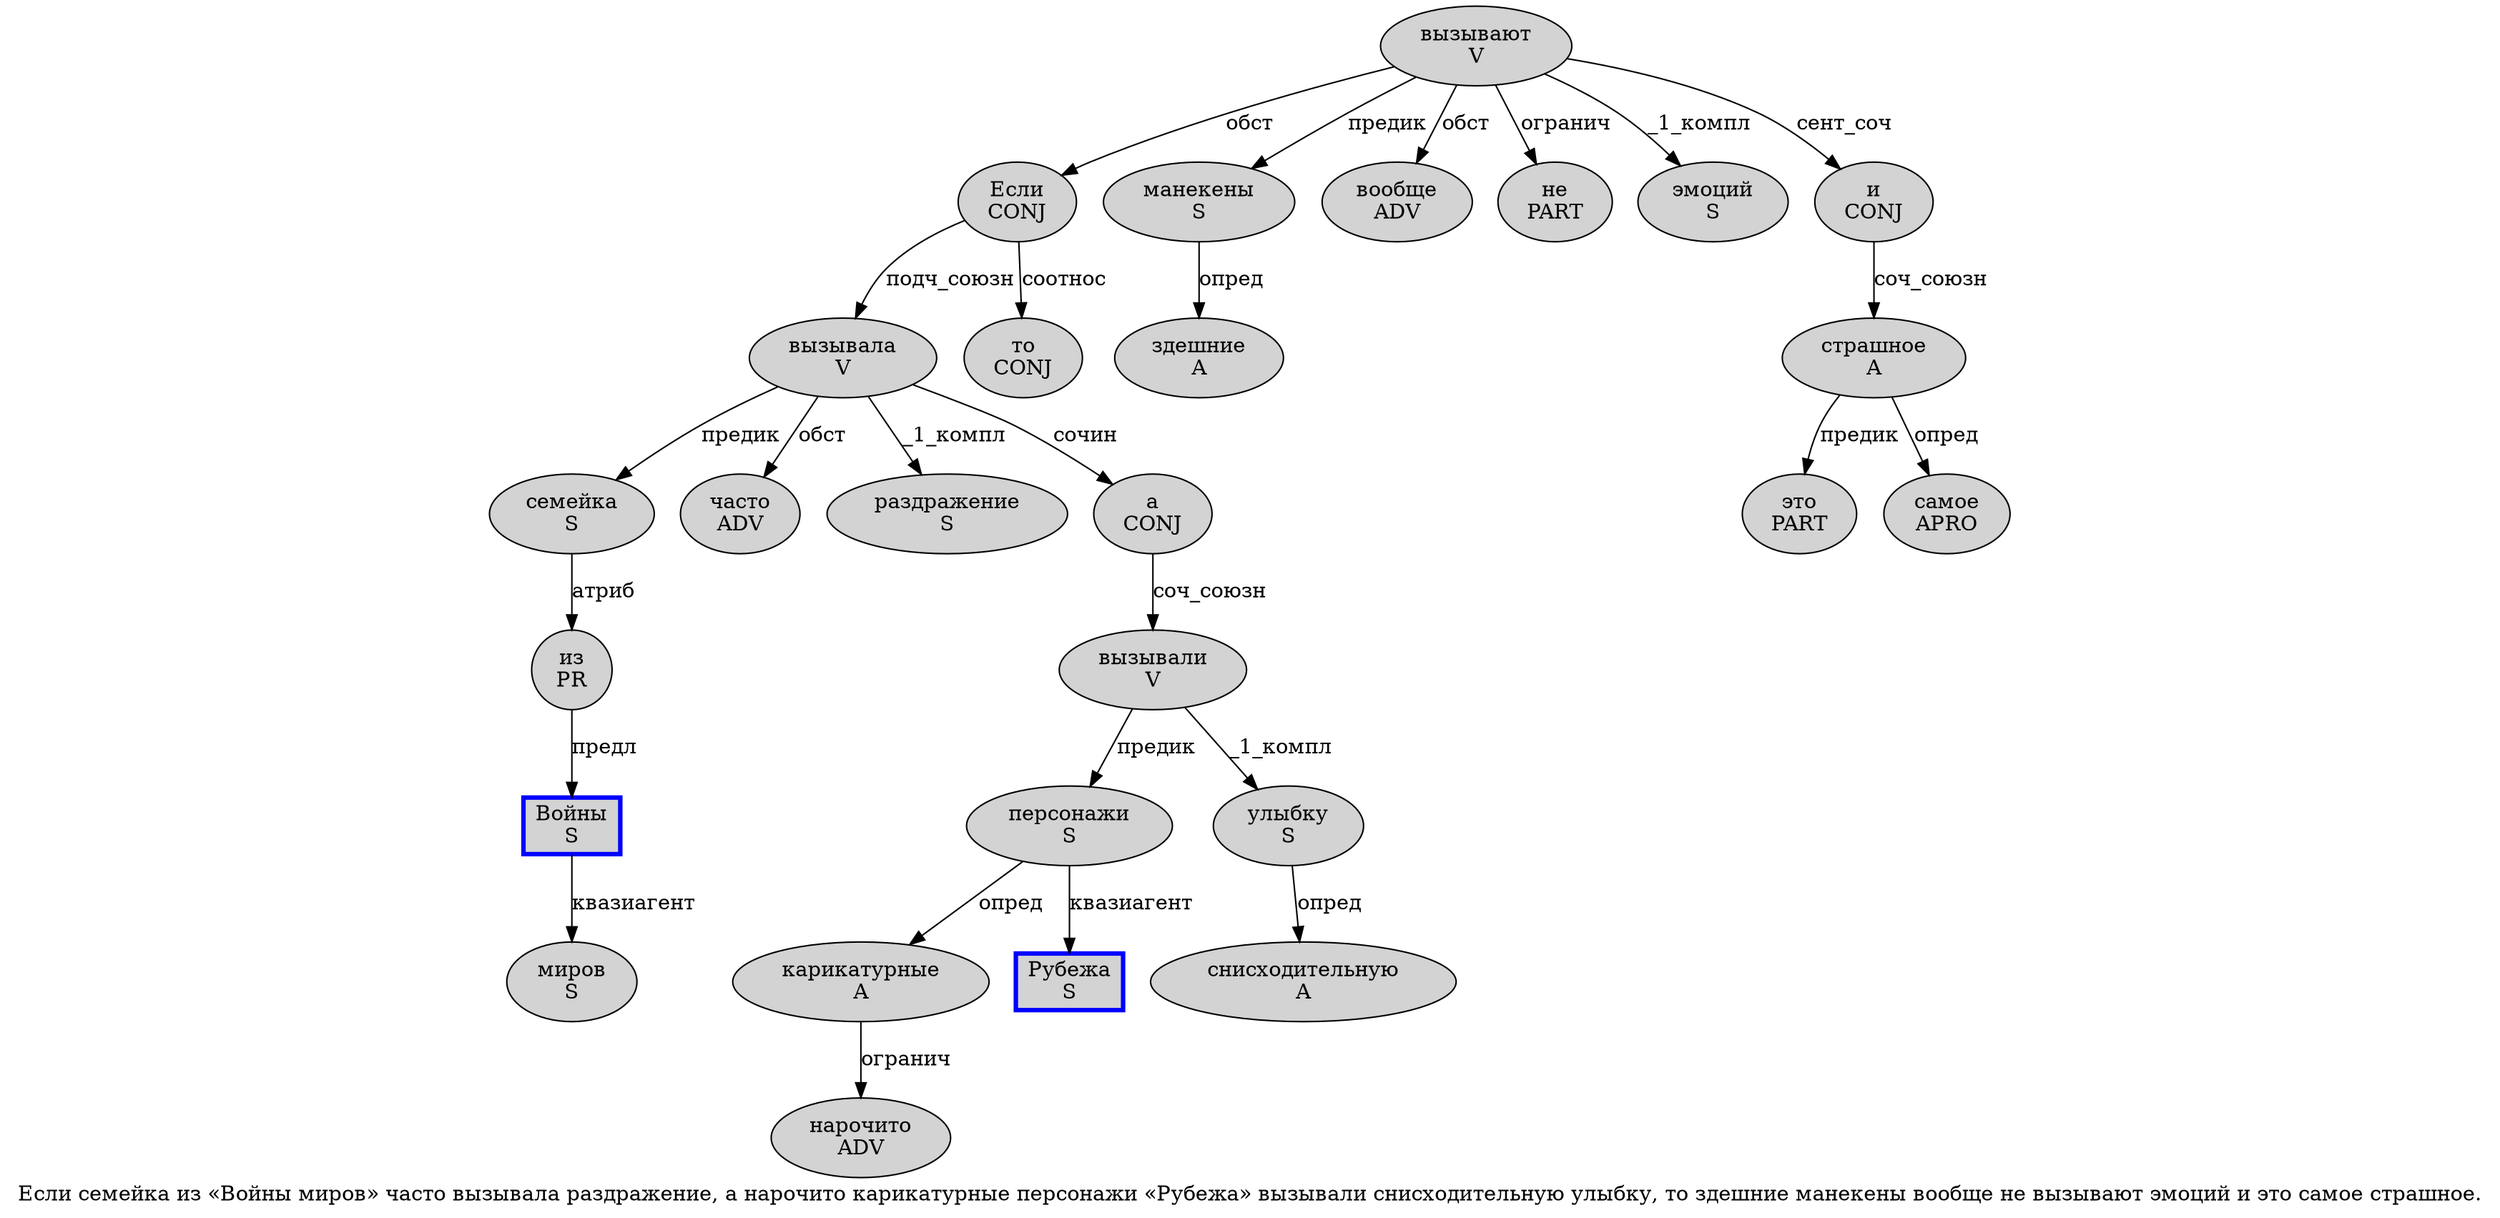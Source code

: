 digraph SENTENCE_4967 {
	graph [label="Если семейка из «Войны миров» часто вызывала раздражение, а нарочито карикатурные персонажи «Рубежа» вызывали снисходительную улыбку, то здешние манекены вообще не вызывают эмоций и это самое страшное."]
	node [style=filled]
		0 [label="Если
CONJ" color="" fillcolor=lightgray penwidth=1 shape=ellipse]
		1 [label="семейка
S" color="" fillcolor=lightgray penwidth=1 shape=ellipse]
		2 [label="из
PR" color="" fillcolor=lightgray penwidth=1 shape=ellipse]
		4 [label="Войны
S" color=blue fillcolor=lightgray penwidth=3 shape=box]
		5 [label="миров
S" color="" fillcolor=lightgray penwidth=1 shape=ellipse]
		7 [label="часто
ADV" color="" fillcolor=lightgray penwidth=1 shape=ellipse]
		8 [label="вызывала
V" color="" fillcolor=lightgray penwidth=1 shape=ellipse]
		9 [label="раздражение
S" color="" fillcolor=lightgray penwidth=1 shape=ellipse]
		11 [label="а
CONJ" color="" fillcolor=lightgray penwidth=1 shape=ellipse]
		12 [label="нарочито
ADV" color="" fillcolor=lightgray penwidth=1 shape=ellipse]
		13 [label="карикатурные
A" color="" fillcolor=lightgray penwidth=1 shape=ellipse]
		14 [label="персонажи
S" color="" fillcolor=lightgray penwidth=1 shape=ellipse]
		16 [label="Рубежа
S" color=blue fillcolor=lightgray penwidth=3 shape=box]
		18 [label="вызывали
V" color="" fillcolor=lightgray penwidth=1 shape=ellipse]
		19 [label="снисходительную
A" color="" fillcolor=lightgray penwidth=1 shape=ellipse]
		20 [label="улыбку
S" color="" fillcolor=lightgray penwidth=1 shape=ellipse]
		22 [label="то
CONJ" color="" fillcolor=lightgray penwidth=1 shape=ellipse]
		23 [label="здешние
A" color="" fillcolor=lightgray penwidth=1 shape=ellipse]
		24 [label="манекены
S" color="" fillcolor=lightgray penwidth=1 shape=ellipse]
		25 [label="вообще
ADV" color="" fillcolor=lightgray penwidth=1 shape=ellipse]
		26 [label="не
PART" color="" fillcolor=lightgray penwidth=1 shape=ellipse]
		27 [label="вызывают
V" color="" fillcolor=lightgray penwidth=1 shape=ellipse]
		28 [label="эмоций
S" color="" fillcolor=lightgray penwidth=1 shape=ellipse]
		29 [label="и
CONJ" color="" fillcolor=lightgray penwidth=1 shape=ellipse]
		30 [label="это
PART" color="" fillcolor=lightgray penwidth=1 shape=ellipse]
		31 [label="самое
APRO" color="" fillcolor=lightgray penwidth=1 shape=ellipse]
		32 [label="страшное
A" color="" fillcolor=lightgray penwidth=1 shape=ellipse]
			32 -> 30 [label="предик"]
			32 -> 31 [label="опред"]
			24 -> 23 [label="опред"]
			29 -> 32 [label="соч_союзн"]
			20 -> 19 [label="опред"]
			18 -> 14 [label="предик"]
			18 -> 20 [label="_1_компл"]
			13 -> 12 [label="огранич"]
			27 -> 0 [label="обст"]
			27 -> 24 [label="предик"]
			27 -> 25 [label="обст"]
			27 -> 26 [label="огранич"]
			27 -> 28 [label="_1_компл"]
			27 -> 29 [label="сент_соч"]
			4 -> 5 [label="квазиагент"]
			11 -> 18 [label="соч_союзн"]
			8 -> 1 [label="предик"]
			8 -> 7 [label="обст"]
			8 -> 9 [label="_1_компл"]
			8 -> 11 [label="сочин"]
			2 -> 4 [label="предл"]
			0 -> 8 [label="подч_союзн"]
			0 -> 22 [label="соотнос"]
			1 -> 2 [label="атриб"]
			14 -> 13 [label="опред"]
			14 -> 16 [label="квазиагент"]
}